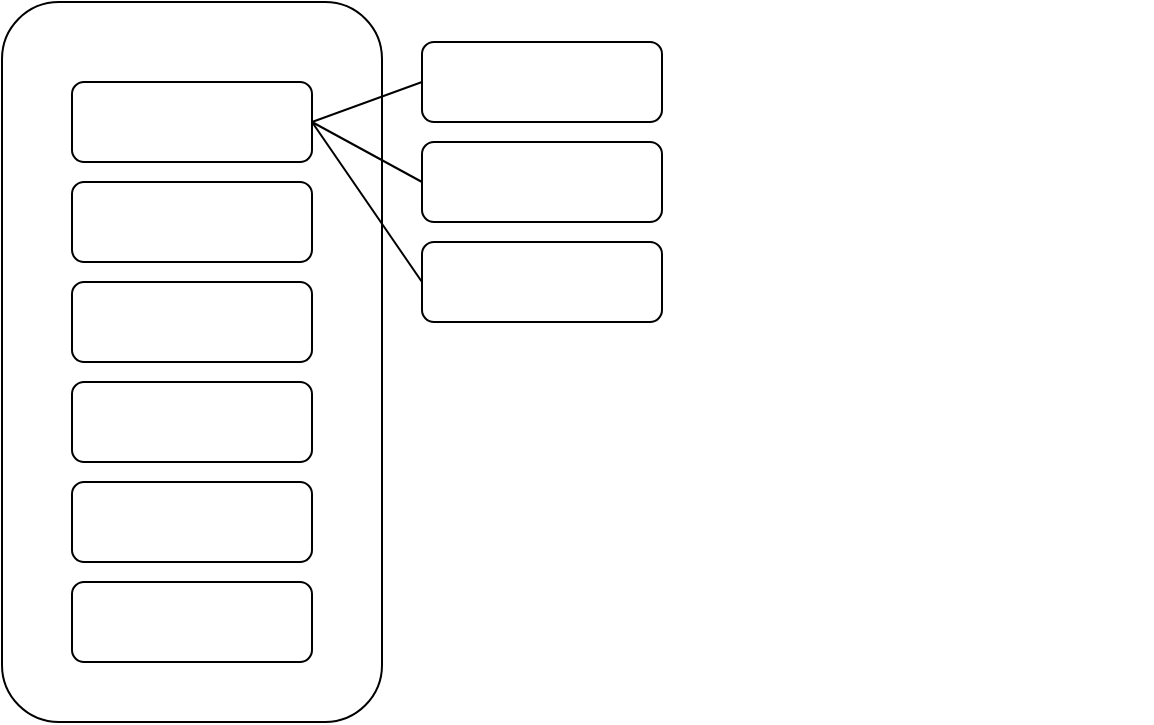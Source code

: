 <mxfile>
    <diagram id="rwBQ8AvL1ABB5knG42jK" name="第1頁">
        <mxGraphModel dx="835" dy="469" grid="1" gridSize="10" guides="1" tooltips="1" connect="1" arrows="1" fold="1" page="1" pageScale="1" pageWidth="850" pageHeight="1100" math="0" shadow="0">
            <root>
                <mxCell id="0"/>
                <mxCell id="1" parent="0"/>
                <mxCell id="4" value="" style="rounded=1;whiteSpace=wrap;html=1;" vertex="1" parent="1">
                    <mxGeometry x="95" y="110" width="190" height="360" as="geometry"/>
                </mxCell>
                <mxCell id="5" value="&lt;span style=&quot;font-family: &amp;quot;Roboto Mono&amp;quot;, monospace; font-size: 14px; text-align: start;&quot;&gt;&lt;font color=&quot;#ffffff&quot;&gt;author_id&lt;/font&gt;&lt;/span&gt;" style="rounded=1;whiteSpace=wrap;html=1;" vertex="1" parent="1">
                    <mxGeometry x="130" y="150" width="120" height="40" as="geometry"/>
                </mxCell>
                <mxCell id="6" value="&lt;span style=&quot;font-family: &amp;quot;Roboto Mono&amp;quot;, monospace; font-size: 14px; text-align: start;&quot;&gt;&lt;font color=&quot;#ffffff&quot;&gt;content&lt;/font&gt;&lt;/span&gt;" style="rounded=1;whiteSpace=wrap;html=1;" vertex="1" parent="1">
                    <mxGeometry x="130" y="200" width="120" height="40" as="geometry"/>
                </mxCell>
                <mxCell id="7" value="&lt;div style=&quot;text-align: start;&quot;&gt;&lt;span style=&quot;background-color: initial; font-size: 14px;&quot;&gt;&lt;font face=&quot;Roboto Mono, monospace&quot; color=&quot;#ffffff&quot;&gt;created_time&lt;/font&gt;&lt;/span&gt;&lt;/div&gt;" style="rounded=1;whiteSpace=wrap;html=1;" vertex="1" parent="1">
                    <mxGeometry x="130" y="250" width="120" height="40" as="geometry"/>
                </mxCell>
                <mxCell id="8" value="&lt;span style=&quot;font-family: &amp;quot;Roboto Mono&amp;quot;, monospace; font-size: 14px; text-align: start;&quot;&gt;&lt;font color=&quot;#ffffff&quot;&gt;id（貼文的id）&lt;/font&gt;&lt;/span&gt;" style="rounded=1;whiteSpace=wrap;html=1;" vertex="1" parent="1">
                    <mxGeometry x="130" y="300" width="120" height="40" as="geometry"/>
                </mxCell>
                <mxCell id="9" value="&lt;div style=&quot;text-align: start;&quot;&gt;&lt;font face=&quot;Roboto Mono, monospace&quot; color=&quot;#ffffff&quot;&gt;&lt;span style=&quot;font-size: 14px;&quot;&gt;tag&lt;/span&gt;&lt;/font&gt;&lt;/div&gt;" style="rounded=1;whiteSpace=wrap;html=1;" vertex="1" parent="1">
                    <mxGeometry x="130" y="350" width="120" height="40" as="geometry"/>
                </mxCell>
                <mxCell id="10" value="&lt;span style=&quot;font-family: &amp;quot;Roboto Mono&amp;quot;, monospace; font-size: 14px; text-align: start;&quot;&gt;&lt;font color=&quot;#ffffff&quot;&gt;title&lt;/font&gt;&lt;/span&gt;" style="rounded=1;whiteSpace=wrap;html=1;" vertex="1" parent="1">
                    <mxGeometry x="130" y="400" width="120" height="40" as="geometry"/>
                </mxCell>
                <mxCell id="22" value="&lt;span style=&quot;font-family: &amp;quot;Roboto Mono&amp;quot;, monospace; font-size: 14px; text-align: start;&quot;&gt;&lt;font color=&quot;#ffffff&quot;&gt;id&lt;/font&gt;&lt;/span&gt;" style="rounded=1;whiteSpace=wrap;html=1;" vertex="1" parent="1">
                    <mxGeometry x="305" y="130" width="120" height="40" as="geometry"/>
                </mxCell>
                <mxCell id="23" value="&lt;span style=&quot;font-family: &amp;quot;Roboto Mono&amp;quot;, monospace; font-size: 14px; text-align: start;&quot;&gt;&lt;font color=&quot;#ffffff&quot;&gt;email&lt;/font&gt;&lt;/span&gt;" style="rounded=1;whiteSpace=wrap;html=1;" vertex="1" parent="1">
                    <mxGeometry x="305" y="180" width="120" height="40" as="geometry"/>
                </mxCell>
                <mxCell id="24" value="&lt;span style=&quot;font-family: &amp;quot;Roboto Mono&amp;quot;, monospace; font-size: 14px; text-align: start;&quot;&gt;&lt;font color=&quot;#ffffff&quot;&gt;name&lt;/font&gt;&lt;/span&gt;" style="rounded=1;whiteSpace=wrap;html=1;" vertex="1" parent="1">
                    <mxGeometry x="305" y="230" width="120" height="40" as="geometry"/>
                </mxCell>
                <mxCell id="25" value="" style="endArrow=none;html=1;fontColor=#FFFFFF;entryX=0;entryY=0.5;entryDx=0;entryDy=0;exitX=1;exitY=0.5;exitDx=0;exitDy=0;" edge="1" parent="1" source="5" target="22">
                    <mxGeometry width="50" height="50" relative="1" as="geometry">
                        <mxPoint x="250" y="230" as="sourcePoint"/>
                        <mxPoint x="300" y="180" as="targetPoint"/>
                    </mxGeometry>
                </mxCell>
                <mxCell id="26" value="" style="endArrow=none;html=1;fontColor=#FFFFFF;entryX=0;entryY=0.5;entryDx=0;entryDy=0;exitX=1;exitY=0.5;exitDx=0;exitDy=0;" edge="1" parent="1" source="5" target="23">
                    <mxGeometry width="50" height="50" relative="1" as="geometry">
                        <mxPoint x="260" y="180" as="sourcePoint"/>
                        <mxPoint x="315" y="160" as="targetPoint"/>
                    </mxGeometry>
                </mxCell>
                <mxCell id="27" value="" style="endArrow=none;html=1;fontColor=#FFFFFF;entryX=0;entryY=0.5;entryDx=0;entryDy=0;exitX=1;exitY=0.5;exitDx=0;exitDy=0;" edge="1" parent="1" source="5" target="24">
                    <mxGeometry width="50" height="50" relative="1" as="geometry">
                        <mxPoint x="270" y="190" as="sourcePoint"/>
                        <mxPoint x="325" y="170" as="targetPoint"/>
                    </mxGeometry>
                </mxCell>
                <mxCell id="28" value="&lt;div style=&quot;font-size: 12px;&quot;&gt;&lt;font style=&quot;font-size: 12px;&quot;&gt;Search the specific user via email.&lt;/font&gt;&lt;/div&gt;&lt;div style=&quot;font-size: 12px;&quot;&gt;&lt;font style=&quot;font-size: 12px;&quot;&gt;● Send the friend request to the user.&lt;/font&gt;&lt;/div&gt;&lt;div style=&quot;font-size: 12px;&quot;&gt;&lt;font style=&quot;font-size: 12px;&quot;&gt;● Show all friend invitations in Console/Logcat instantly.&lt;/font&gt;&lt;/div&gt;&lt;div style=&quot;font-size: 12px;&quot;&gt;&lt;font style=&quot;font-size: 12px;&quot;&gt;● Accept the invitation and add to the friend list.&lt;/font&gt;&lt;/div&gt;&lt;div style=&quot;font-size: 12px;&quot;&gt;&lt;font style=&quot;font-size: 12px;&quot;&gt;● (Optional) Search Articles:&lt;/font&gt;&lt;/div&gt;&lt;div style=&quot;font-size: 12px;&quot;&gt;&lt;font style=&quot;font-size: 12px;&quot;&gt;&lt;span style=&quot;white-space: pre;&quot;&gt;&#9;&lt;/span&gt;○ Search all articles via a specific friend.&lt;/font&gt;&lt;/div&gt;&lt;div style=&quot;font-size: 12px;&quot;&gt;&lt;font style=&quot;font-size: 12px;&quot;&gt;&lt;span style=&quot;white-space: pre;&quot;&gt;&#9;&lt;/span&gt;○ Search all articles via a specific friend and a specific tag.&lt;/font&gt;&lt;/div&gt;" style="text;strokeColor=none;fillColor=none;html=1;fontSize=24;fontStyle=1;verticalAlign=middle;align=left;labelBackgroundColor=none;fontColor=#FFFFFF;" vertex="1" parent="1">
                    <mxGeometry x="305" y="290" width="365" height="140" as="geometry"/>
                </mxCell>
            </root>
        </mxGraphModel>
    </diagram>
</mxfile>